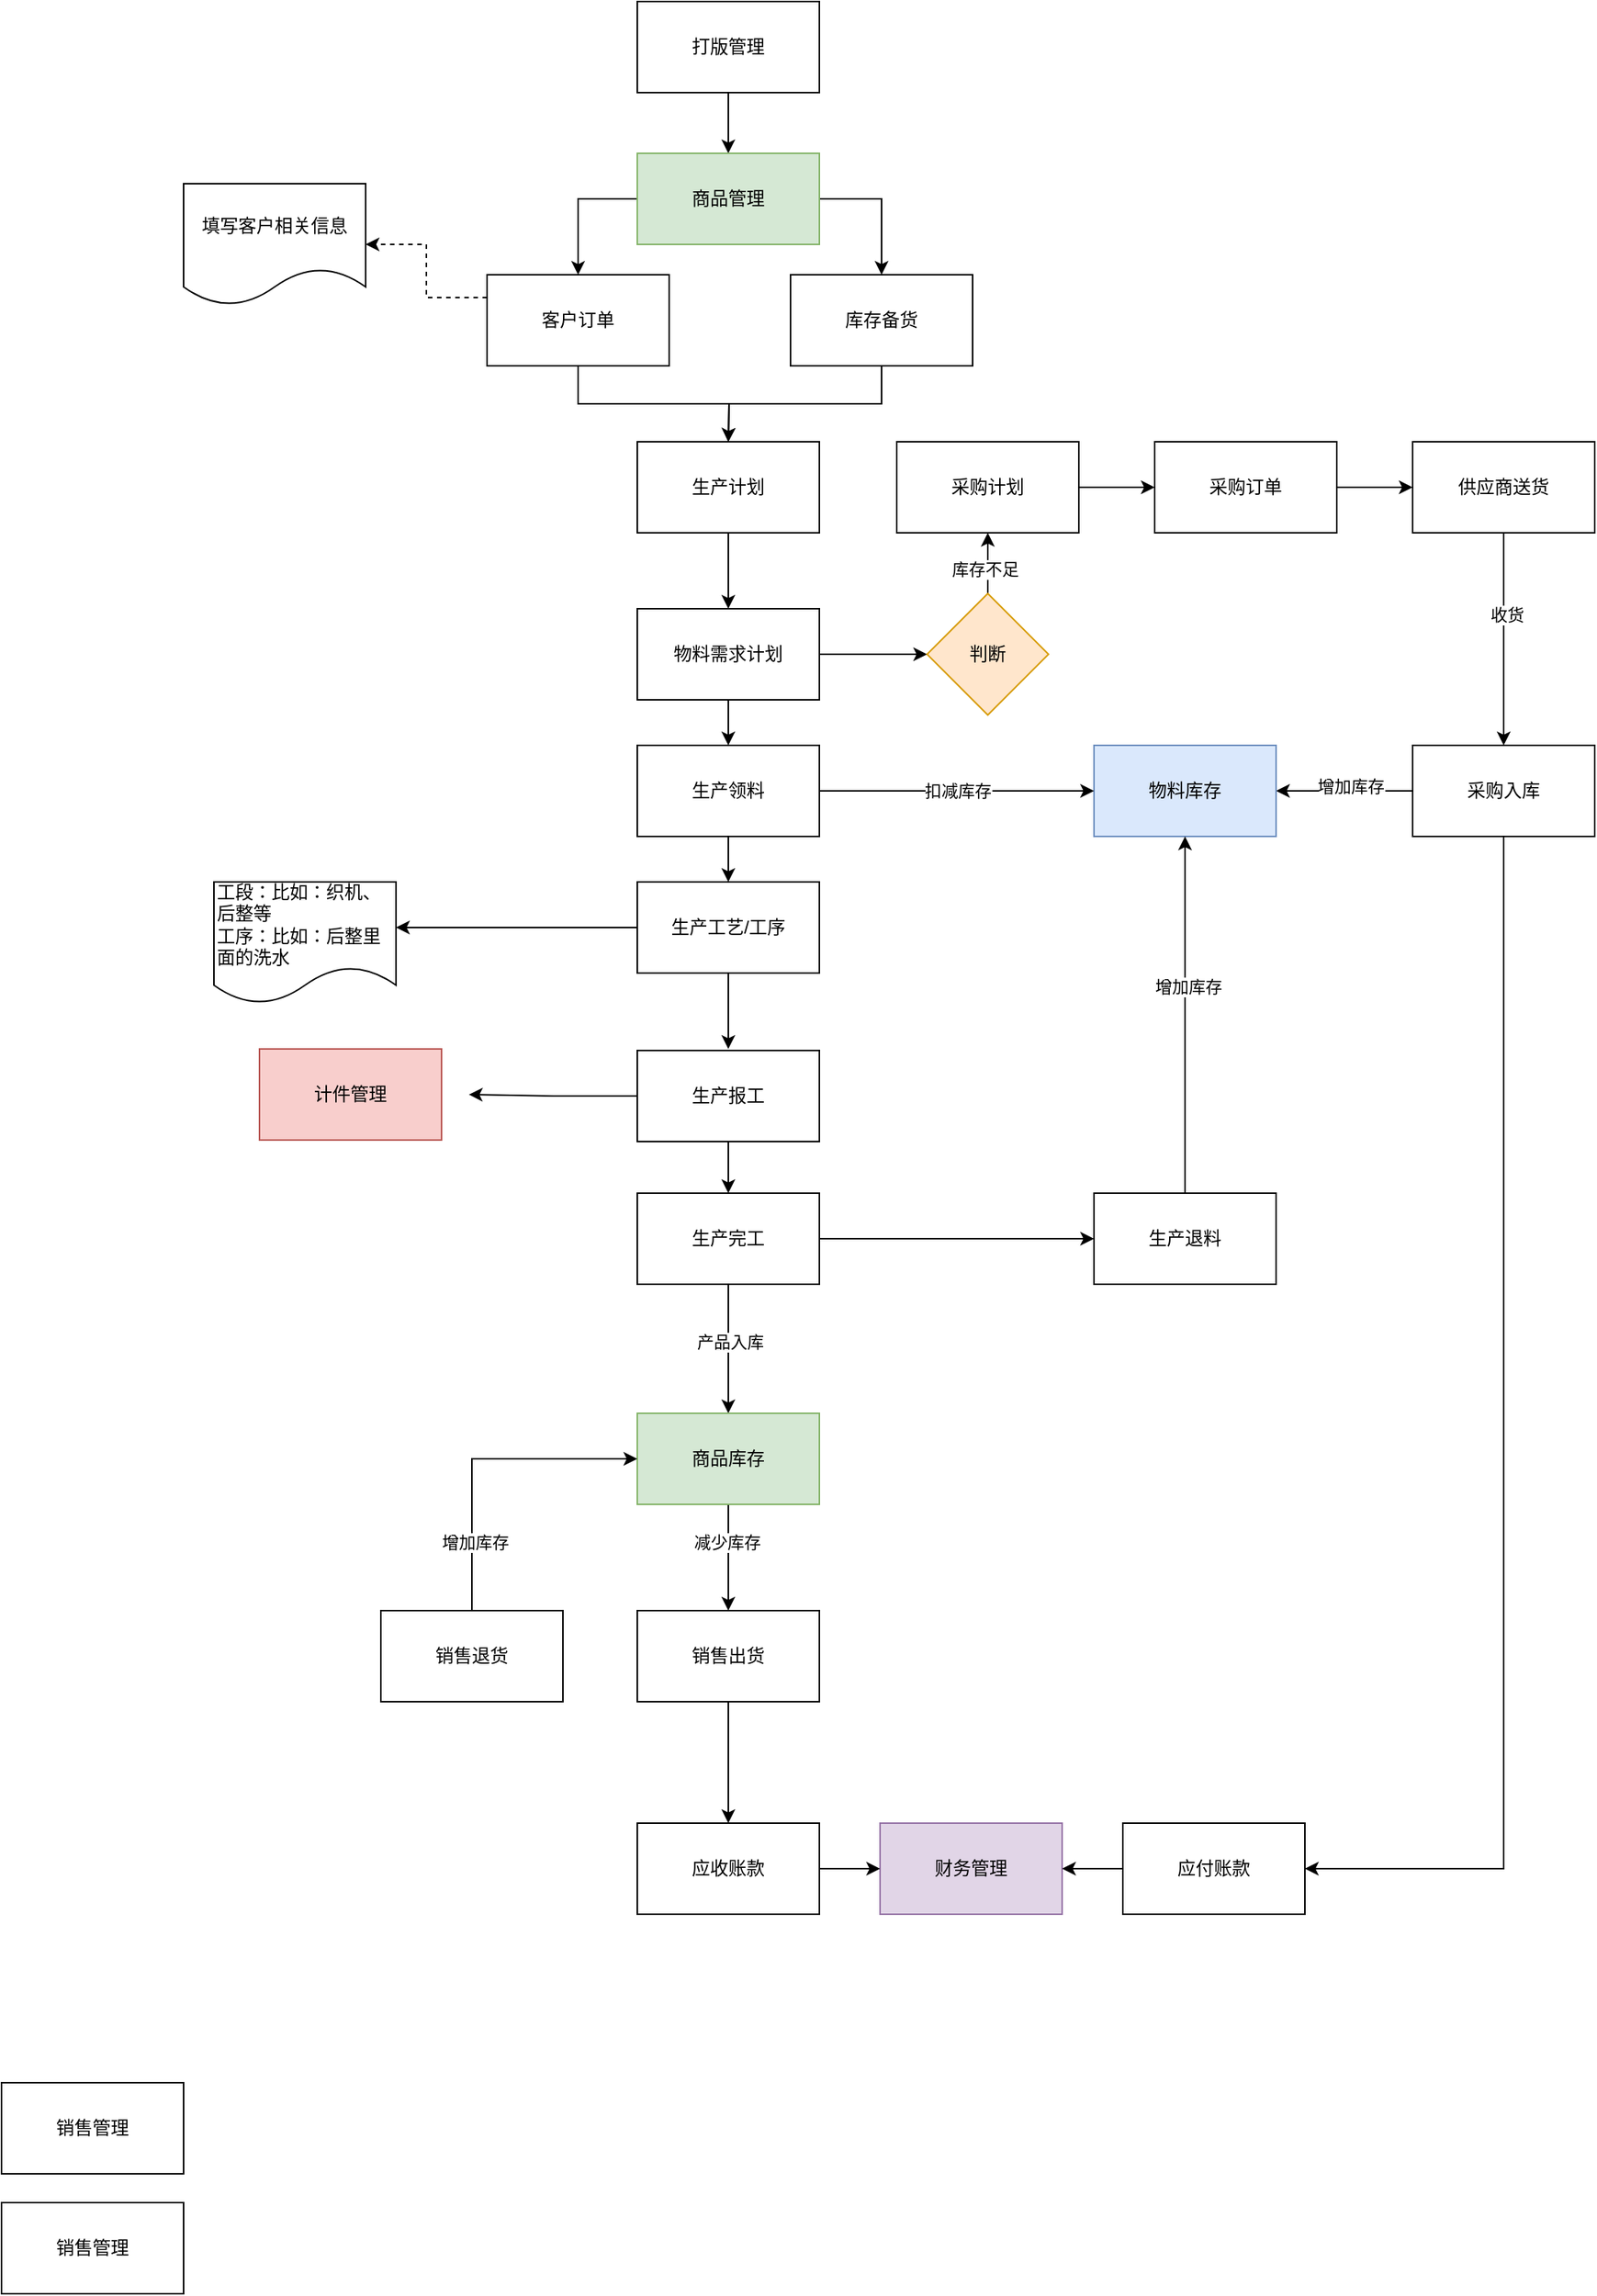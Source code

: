 <mxfile version="22.1.3" type="github">
  <diagram name="第 1 页" id="Rc7vbcMKgigmsploulTY">
    <mxGraphModel dx="2030" dy="1331" grid="1" gridSize="10" guides="1" tooltips="1" connect="1" arrows="1" fold="1" page="1" pageScale="1" pageWidth="1169" pageHeight="827" math="0" shadow="0">
      <root>
        <mxCell id="0" />
        <mxCell id="1" parent="0" />
        <mxCell id="Lha3Aox6nwl4CEfAjd10-51" style="edgeStyle=orthogonalEdgeStyle;rounded=0;orthogonalLoop=1;jettySize=auto;html=1;exitX=0.5;exitY=1;exitDx=0;exitDy=0;" edge="1" parent="1" source="Lha3Aox6nwl4CEfAjd10-46" target="Lha3Aox6nwl4CEfAjd10-47">
          <mxGeometry relative="1" as="geometry" />
        </mxCell>
        <mxCell id="Lha3Aox6nwl4CEfAjd10-46" value="打版管理" style="rounded=0;whiteSpace=wrap;html=1;" vertex="1" parent="1">
          <mxGeometry x="179" y="-130" width="120" height="60" as="geometry" />
        </mxCell>
        <mxCell id="Lha3Aox6nwl4CEfAjd10-53" style="edgeStyle=orthogonalEdgeStyle;rounded=0;orthogonalLoop=1;jettySize=auto;html=1;exitX=0;exitY=0.5;exitDx=0;exitDy=0;entryX=0.5;entryY=0;entryDx=0;entryDy=0;" edge="1" parent="1" source="Lha3Aox6nwl4CEfAjd10-47" target="Lha3Aox6nwl4CEfAjd10-48">
          <mxGeometry relative="1" as="geometry" />
        </mxCell>
        <mxCell id="Lha3Aox6nwl4CEfAjd10-54" style="edgeStyle=orthogonalEdgeStyle;rounded=0;orthogonalLoop=1;jettySize=auto;html=1;exitX=1;exitY=0.5;exitDx=0;exitDy=0;entryX=0.5;entryY=0;entryDx=0;entryDy=0;" edge="1" parent="1" source="Lha3Aox6nwl4CEfAjd10-47" target="Lha3Aox6nwl4CEfAjd10-49">
          <mxGeometry relative="1" as="geometry" />
        </mxCell>
        <mxCell id="Lha3Aox6nwl4CEfAjd10-47" value="商品管理" style="rounded=0;whiteSpace=wrap;html=1;fillColor=#d5e8d4;strokeColor=#82b366;" vertex="1" parent="1">
          <mxGeometry x="179" y="-30" width="120" height="60" as="geometry" />
        </mxCell>
        <mxCell id="Lha3Aox6nwl4CEfAjd10-73" style="edgeStyle=orthogonalEdgeStyle;rounded=0;orthogonalLoop=1;jettySize=auto;html=1;exitX=0;exitY=0.25;exitDx=0;exitDy=0;dashed=1;" edge="1" parent="1" source="Lha3Aox6nwl4CEfAjd10-48" target="Lha3Aox6nwl4CEfAjd10-58">
          <mxGeometry relative="1" as="geometry" />
        </mxCell>
        <mxCell id="Lha3Aox6nwl4CEfAjd10-76" style="edgeStyle=orthogonalEdgeStyle;rounded=0;orthogonalLoop=1;jettySize=auto;html=1;exitX=0.5;exitY=1;exitDx=0;exitDy=0;entryX=0.5;entryY=0;entryDx=0;entryDy=0;" edge="1" parent="1" source="Lha3Aox6nwl4CEfAjd10-48">
          <mxGeometry relative="1" as="geometry">
            <mxPoint x="239" y="160" as="targetPoint" />
          </mxGeometry>
        </mxCell>
        <mxCell id="Lha3Aox6nwl4CEfAjd10-48" value="客户订单" style="rounded=0;whiteSpace=wrap;html=1;" vertex="1" parent="1">
          <mxGeometry x="80" y="50" width="120" height="60" as="geometry" />
        </mxCell>
        <mxCell id="Lha3Aox6nwl4CEfAjd10-56" style="edgeStyle=orthogonalEdgeStyle;rounded=0;orthogonalLoop=1;jettySize=auto;html=1;exitX=0.5;exitY=1;exitDx=0;exitDy=0;entryX=0.5;entryY=0;entryDx=0;entryDy=0;" edge="1" parent="1" source="Lha3Aox6nwl4CEfAjd10-49">
          <mxGeometry relative="1" as="geometry">
            <mxPoint x="239" y="160" as="targetPoint" />
          </mxGeometry>
        </mxCell>
        <mxCell id="Lha3Aox6nwl4CEfAjd10-49" value="库存备货" style="rounded=0;whiteSpace=wrap;html=1;" vertex="1" parent="1">
          <mxGeometry x="280" y="50" width="120" height="60" as="geometry" />
        </mxCell>
        <mxCell id="Lha3Aox6nwl4CEfAjd10-58" value="填写客户相关信息" style="shape=document;whiteSpace=wrap;html=1;boundedLbl=1;" vertex="1" parent="1">
          <mxGeometry x="-120" y="-10" width="120" height="80" as="geometry" />
        </mxCell>
        <mxCell id="Lha3Aox6nwl4CEfAjd10-63" value="财务管理" style="rounded=0;whiteSpace=wrap;html=1;fillColor=#e1d5e7;strokeColor=#9673a6;" vertex="1" parent="1">
          <mxGeometry x="339" y="1070" width="120" height="60" as="geometry" />
        </mxCell>
        <mxCell id="Lha3Aox6nwl4CEfAjd10-66" style="edgeStyle=orthogonalEdgeStyle;rounded=0;orthogonalLoop=1;jettySize=auto;html=1;exitX=1;exitY=0.5;exitDx=0;exitDy=0;entryX=0;entryY=0.5;entryDx=0;entryDy=0;" edge="1" parent="1" source="Lha3Aox6nwl4CEfAjd10-64" target="Lha3Aox6nwl4CEfAjd10-63">
          <mxGeometry relative="1" as="geometry" />
        </mxCell>
        <mxCell id="Lha3Aox6nwl4CEfAjd10-64" value="应收账款" style="rounded=0;whiteSpace=wrap;html=1;" vertex="1" parent="1">
          <mxGeometry x="179" y="1070" width="120" height="60" as="geometry" />
        </mxCell>
        <mxCell id="Lha3Aox6nwl4CEfAjd10-68" style="edgeStyle=orthogonalEdgeStyle;rounded=0;orthogonalLoop=1;jettySize=auto;html=1;exitX=0;exitY=0.5;exitDx=0;exitDy=0;entryX=1;entryY=0.5;entryDx=0;entryDy=0;" edge="1" parent="1" source="Lha3Aox6nwl4CEfAjd10-67" target="Lha3Aox6nwl4CEfAjd10-63">
          <mxGeometry relative="1" as="geometry" />
        </mxCell>
        <mxCell id="Lha3Aox6nwl4CEfAjd10-67" value="应付账款" style="rounded=0;whiteSpace=wrap;html=1;" vertex="1" parent="1">
          <mxGeometry x="499" y="1070" width="120" height="60" as="geometry" />
        </mxCell>
        <mxCell id="Lha3Aox6nwl4CEfAjd10-102" style="edgeStyle=orthogonalEdgeStyle;rounded=0;orthogonalLoop=1;jettySize=auto;html=1;exitX=0.5;exitY=1;exitDx=0;exitDy=0;entryX=0.5;entryY=0;entryDx=0;entryDy=0;" edge="1" parent="1" source="Lha3Aox6nwl4CEfAjd10-98" target="Lha3Aox6nwl4CEfAjd10-99">
          <mxGeometry relative="1" as="geometry" />
        </mxCell>
        <mxCell id="Lha3Aox6nwl4CEfAjd10-98" value="生产计划" style="rounded=0;whiteSpace=wrap;html=1;" vertex="1" parent="1">
          <mxGeometry x="179" y="160" width="120" height="60" as="geometry" />
        </mxCell>
        <mxCell id="Lha3Aox6nwl4CEfAjd10-103" style="edgeStyle=orthogonalEdgeStyle;rounded=0;orthogonalLoop=1;jettySize=auto;html=1;exitX=1;exitY=0.5;exitDx=0;exitDy=0;entryX=0;entryY=0.5;entryDx=0;entryDy=0;" edge="1" parent="1" source="Lha3Aox6nwl4CEfAjd10-99" target="Lha3Aox6nwl4CEfAjd10-101">
          <mxGeometry relative="1" as="geometry" />
        </mxCell>
        <mxCell id="Lha3Aox6nwl4CEfAjd10-126" style="edgeStyle=orthogonalEdgeStyle;rounded=0;orthogonalLoop=1;jettySize=auto;html=1;exitX=0.5;exitY=1;exitDx=0;exitDy=0;entryX=0.5;entryY=0;entryDx=0;entryDy=0;" edge="1" parent="1" source="Lha3Aox6nwl4CEfAjd10-99" target="Lha3Aox6nwl4CEfAjd10-120">
          <mxGeometry relative="1" as="geometry" />
        </mxCell>
        <mxCell id="Lha3Aox6nwl4CEfAjd10-99" value="物料需求计划" style="rounded=0;whiteSpace=wrap;html=1;" vertex="1" parent="1">
          <mxGeometry x="179" y="270" width="120" height="60" as="geometry" />
        </mxCell>
        <mxCell id="Lha3Aox6nwl4CEfAjd10-106" style="edgeStyle=orthogonalEdgeStyle;rounded=0;orthogonalLoop=1;jettySize=auto;html=1;exitX=0.5;exitY=0;exitDx=0;exitDy=0;entryX=0.5;entryY=1;entryDx=0;entryDy=0;" edge="1" parent="1" source="Lha3Aox6nwl4CEfAjd10-101" target="Lha3Aox6nwl4CEfAjd10-105">
          <mxGeometry relative="1" as="geometry" />
        </mxCell>
        <mxCell id="Lha3Aox6nwl4CEfAjd10-107" value="库存不足" style="edgeLabel;html=1;align=center;verticalAlign=middle;resizable=0;points=[];" vertex="1" connectable="0" parent="Lha3Aox6nwl4CEfAjd10-106">
          <mxGeometry x="-0.125" y="2" relative="1" as="geometry">
            <mxPoint y="1" as="offset" />
          </mxGeometry>
        </mxCell>
        <mxCell id="Lha3Aox6nwl4CEfAjd10-101" value="判断" style="rhombus;whiteSpace=wrap;html=1;fillColor=#ffe6cc;strokeColor=#d79b00;" vertex="1" parent="1">
          <mxGeometry x="370" y="260" width="80" height="80" as="geometry" />
        </mxCell>
        <mxCell id="Lha3Aox6nwl4CEfAjd10-114" style="edgeStyle=orthogonalEdgeStyle;rounded=0;orthogonalLoop=1;jettySize=auto;html=1;exitX=1;exitY=0.5;exitDx=0;exitDy=0;entryX=0;entryY=0.5;entryDx=0;entryDy=0;" edge="1" parent="1" source="Lha3Aox6nwl4CEfAjd10-104" target="Lha3Aox6nwl4CEfAjd10-113">
          <mxGeometry relative="1" as="geometry" />
        </mxCell>
        <mxCell id="Lha3Aox6nwl4CEfAjd10-104" value="采购订单" style="rounded=0;whiteSpace=wrap;html=1;" vertex="1" parent="1">
          <mxGeometry x="520" y="160" width="120" height="60" as="geometry" />
        </mxCell>
        <mxCell id="Lha3Aox6nwl4CEfAjd10-108" style="edgeStyle=orthogonalEdgeStyle;rounded=0;orthogonalLoop=1;jettySize=auto;html=1;exitX=1;exitY=0.5;exitDx=0;exitDy=0;entryX=0;entryY=0.5;entryDx=0;entryDy=0;" edge="1" parent="1" source="Lha3Aox6nwl4CEfAjd10-105" target="Lha3Aox6nwl4CEfAjd10-104">
          <mxGeometry relative="1" as="geometry" />
        </mxCell>
        <mxCell id="Lha3Aox6nwl4CEfAjd10-105" value="采购计划" style="rounded=0;whiteSpace=wrap;html=1;" vertex="1" parent="1">
          <mxGeometry x="350" y="160" width="120" height="60" as="geometry" />
        </mxCell>
        <mxCell id="Lha3Aox6nwl4CEfAjd10-116" style="edgeStyle=orthogonalEdgeStyle;rounded=0;orthogonalLoop=1;jettySize=auto;html=1;exitX=0.5;exitY=1;exitDx=0;exitDy=0;entryX=0.5;entryY=0;entryDx=0;entryDy=0;" edge="1" parent="1" source="Lha3Aox6nwl4CEfAjd10-113" target="Lha3Aox6nwl4CEfAjd10-115">
          <mxGeometry relative="1" as="geometry" />
        </mxCell>
        <mxCell id="Lha3Aox6nwl4CEfAjd10-117" value="收货" style="edgeLabel;html=1;align=center;verticalAlign=middle;resizable=0;points=[];" vertex="1" connectable="0" parent="Lha3Aox6nwl4CEfAjd10-116">
          <mxGeometry x="-0.231" y="2" relative="1" as="geometry">
            <mxPoint as="offset" />
          </mxGeometry>
        </mxCell>
        <mxCell id="Lha3Aox6nwl4CEfAjd10-113" value="供应商送货" style="rounded=0;whiteSpace=wrap;html=1;" vertex="1" parent="1">
          <mxGeometry x="690" y="160" width="120" height="60" as="geometry" />
        </mxCell>
        <mxCell id="Lha3Aox6nwl4CEfAjd10-122" style="edgeStyle=orthogonalEdgeStyle;rounded=0;orthogonalLoop=1;jettySize=auto;html=1;exitX=0;exitY=0.5;exitDx=0;exitDy=0;entryX=1;entryY=0.5;entryDx=0;entryDy=0;" edge="1" parent="1" source="Lha3Aox6nwl4CEfAjd10-115" target="Lha3Aox6nwl4CEfAjd10-118">
          <mxGeometry relative="1" as="geometry" />
        </mxCell>
        <mxCell id="Lha3Aox6nwl4CEfAjd10-124" value="增加库存" style="edgeLabel;html=1;align=center;verticalAlign=middle;resizable=0;points=[];" vertex="1" connectable="0" parent="Lha3Aox6nwl4CEfAjd10-122">
          <mxGeometry x="-0.088" y="-3" relative="1" as="geometry">
            <mxPoint as="offset" />
          </mxGeometry>
        </mxCell>
        <mxCell id="Lha3Aox6nwl4CEfAjd10-145" style="edgeStyle=orthogonalEdgeStyle;rounded=0;orthogonalLoop=1;jettySize=auto;html=1;exitX=0.5;exitY=1;exitDx=0;exitDy=0;entryX=1;entryY=0.5;entryDx=0;entryDy=0;" edge="1" parent="1" source="Lha3Aox6nwl4CEfAjd10-115" target="Lha3Aox6nwl4CEfAjd10-67">
          <mxGeometry relative="1" as="geometry" />
        </mxCell>
        <mxCell id="Lha3Aox6nwl4CEfAjd10-115" value="采购入库" style="rounded=0;whiteSpace=wrap;html=1;" vertex="1" parent="1">
          <mxGeometry x="690" y="360" width="120" height="60" as="geometry" />
        </mxCell>
        <mxCell id="Lha3Aox6nwl4CEfAjd10-118" value="物料库存" style="rounded=0;whiteSpace=wrap;html=1;fillColor=#dae8fc;strokeColor=#6c8ebf;" vertex="1" parent="1">
          <mxGeometry x="480" y="360" width="120" height="60" as="geometry" />
        </mxCell>
        <mxCell id="Lha3Aox6nwl4CEfAjd10-121" style="edgeStyle=orthogonalEdgeStyle;rounded=0;orthogonalLoop=1;jettySize=auto;html=1;exitX=1;exitY=0.5;exitDx=0;exitDy=0;entryX=0;entryY=0.5;entryDx=0;entryDy=0;" edge="1" parent="1" source="Lha3Aox6nwl4CEfAjd10-120" target="Lha3Aox6nwl4CEfAjd10-118">
          <mxGeometry relative="1" as="geometry" />
        </mxCell>
        <mxCell id="Lha3Aox6nwl4CEfAjd10-123" value="扣减库存" style="edgeLabel;html=1;align=center;verticalAlign=middle;resizable=0;points=[];" vertex="1" connectable="0" parent="Lha3Aox6nwl4CEfAjd10-121">
          <mxGeometry x="0.005" relative="1" as="geometry">
            <mxPoint as="offset" />
          </mxGeometry>
        </mxCell>
        <mxCell id="Lha3Aox6nwl4CEfAjd10-127" style="edgeStyle=orthogonalEdgeStyle;rounded=0;orthogonalLoop=1;jettySize=auto;html=1;exitX=0.5;exitY=1;exitDx=0;exitDy=0;entryX=0.5;entryY=0;entryDx=0;entryDy=0;" edge="1" parent="1" source="Lha3Aox6nwl4CEfAjd10-120" target="Lha3Aox6nwl4CEfAjd10-125">
          <mxGeometry relative="1" as="geometry" />
        </mxCell>
        <mxCell id="Lha3Aox6nwl4CEfAjd10-120" value="生产领料" style="rounded=0;whiteSpace=wrap;html=1;" vertex="1" parent="1">
          <mxGeometry x="179" y="360" width="120" height="60" as="geometry" />
        </mxCell>
        <mxCell id="Lha3Aox6nwl4CEfAjd10-135" style="edgeStyle=orthogonalEdgeStyle;rounded=0;orthogonalLoop=1;jettySize=auto;html=1;exitX=0.5;exitY=1;exitDx=0;exitDy=0;" edge="1" parent="1" source="Lha3Aox6nwl4CEfAjd10-125">
          <mxGeometry relative="1" as="geometry">
            <mxPoint x="239" y="560" as="targetPoint" />
          </mxGeometry>
        </mxCell>
        <mxCell id="Lha3Aox6nwl4CEfAjd10-153" style="edgeStyle=orthogonalEdgeStyle;rounded=0;orthogonalLoop=1;jettySize=auto;html=1;exitX=0;exitY=0.5;exitDx=0;exitDy=0;" edge="1" parent="1" source="Lha3Aox6nwl4CEfAjd10-125">
          <mxGeometry relative="1" as="geometry">
            <mxPoint x="20" y="480" as="targetPoint" />
          </mxGeometry>
        </mxCell>
        <mxCell id="Lha3Aox6nwl4CEfAjd10-125" value="生产工艺/工序" style="rounded=0;whiteSpace=wrap;html=1;" vertex="1" parent="1">
          <mxGeometry x="179" y="450" width="120" height="60" as="geometry" />
        </mxCell>
        <mxCell id="Lha3Aox6nwl4CEfAjd10-128" style="edgeStyle=orthogonalEdgeStyle;rounded=0;orthogonalLoop=1;jettySize=auto;html=1;exitX=0.5;exitY=1;exitDx=0;exitDy=0;entryX=0.5;entryY=0;entryDx=0;entryDy=0;" edge="1" parent="1" source="Lha3Aox6nwl4CEfAjd10-130" target="Lha3Aox6nwl4CEfAjd10-132">
          <mxGeometry relative="1" as="geometry" />
        </mxCell>
        <mxCell id="Lha3Aox6nwl4CEfAjd10-129" style="edgeStyle=orthogonalEdgeStyle;rounded=0;orthogonalLoop=1;jettySize=auto;html=1;exitX=0;exitY=0.5;exitDx=0;exitDy=0;entryX=1;entryY=0.5;entryDx=0;entryDy=0;" edge="1" parent="1" source="Lha3Aox6nwl4CEfAjd10-130">
          <mxGeometry relative="1" as="geometry">
            <mxPoint x="68" y="590" as="targetPoint" />
          </mxGeometry>
        </mxCell>
        <mxCell id="Lha3Aox6nwl4CEfAjd10-130" value="生产报工" style="rounded=0;whiteSpace=wrap;html=1;" vertex="1" parent="1">
          <mxGeometry x="179" y="561" width="120" height="60" as="geometry" />
        </mxCell>
        <mxCell id="Lha3Aox6nwl4CEfAjd10-131" style="edgeStyle=orthogonalEdgeStyle;rounded=0;orthogonalLoop=1;jettySize=auto;html=1;exitX=1;exitY=0.5;exitDx=0;exitDy=0;entryX=0;entryY=0.5;entryDx=0;entryDy=0;" edge="1" parent="1" source="Lha3Aox6nwl4CEfAjd10-132" target="Lha3Aox6nwl4CEfAjd10-133">
          <mxGeometry relative="1" as="geometry" />
        </mxCell>
        <mxCell id="Lha3Aox6nwl4CEfAjd10-139" style="edgeStyle=orthogonalEdgeStyle;rounded=0;orthogonalLoop=1;jettySize=auto;html=1;exitX=0.5;exitY=1;exitDx=0;exitDy=0;entryX=0.5;entryY=0;entryDx=0;entryDy=0;" edge="1" parent="1" source="Lha3Aox6nwl4CEfAjd10-132" target="Lha3Aox6nwl4CEfAjd10-138">
          <mxGeometry relative="1" as="geometry" />
        </mxCell>
        <mxCell id="Lha3Aox6nwl4CEfAjd10-140" value="产品入库" style="edgeLabel;html=1;align=center;verticalAlign=middle;resizable=0;points=[];" vertex="1" connectable="0" parent="Lha3Aox6nwl4CEfAjd10-139">
          <mxGeometry x="-0.113" y="1" relative="1" as="geometry">
            <mxPoint as="offset" />
          </mxGeometry>
        </mxCell>
        <mxCell id="Lha3Aox6nwl4CEfAjd10-132" value="生产完工" style="rounded=0;whiteSpace=wrap;html=1;" vertex="1" parent="1">
          <mxGeometry x="179" y="655" width="120" height="60" as="geometry" />
        </mxCell>
        <mxCell id="Lha3Aox6nwl4CEfAjd10-136" style="edgeStyle=orthogonalEdgeStyle;rounded=0;orthogonalLoop=1;jettySize=auto;html=1;exitX=0.5;exitY=0;exitDx=0;exitDy=0;entryX=0.5;entryY=1;entryDx=0;entryDy=0;" edge="1" parent="1" source="Lha3Aox6nwl4CEfAjd10-133" target="Lha3Aox6nwl4CEfAjd10-118">
          <mxGeometry relative="1" as="geometry" />
        </mxCell>
        <mxCell id="Lha3Aox6nwl4CEfAjd10-137" value="增加库存" style="edgeLabel;html=1;align=center;verticalAlign=middle;resizable=0;points=[];" vertex="1" connectable="0" parent="Lha3Aox6nwl4CEfAjd10-136">
          <mxGeometry x="0.158" y="-2" relative="1" as="geometry">
            <mxPoint as="offset" />
          </mxGeometry>
        </mxCell>
        <mxCell id="Lha3Aox6nwl4CEfAjd10-133" value="生产退料" style="rounded=0;whiteSpace=wrap;html=1;" vertex="1" parent="1">
          <mxGeometry x="480" y="655" width="120" height="60" as="geometry" />
        </mxCell>
        <mxCell id="Lha3Aox6nwl4CEfAjd10-134" value="计件管理" style="rounded=0;whiteSpace=wrap;html=1;fillColor=#f8cecc;strokeColor=#b85450;" vertex="1" parent="1">
          <mxGeometry x="-70" y="560" width="120" height="60" as="geometry" />
        </mxCell>
        <mxCell id="Lha3Aox6nwl4CEfAjd10-142" style="edgeStyle=orthogonalEdgeStyle;rounded=0;orthogonalLoop=1;jettySize=auto;html=1;exitX=0.5;exitY=1;exitDx=0;exitDy=0;entryX=0.5;entryY=0;entryDx=0;entryDy=0;" edge="1" parent="1" source="Lha3Aox6nwl4CEfAjd10-138" target="Lha3Aox6nwl4CEfAjd10-141">
          <mxGeometry relative="1" as="geometry" />
        </mxCell>
        <mxCell id="Lha3Aox6nwl4CEfAjd10-143" value="减少库存" style="edgeLabel;html=1;align=center;verticalAlign=middle;resizable=0;points=[];" vertex="1" connectable="0" parent="Lha3Aox6nwl4CEfAjd10-142">
          <mxGeometry x="-0.283" y="-1" relative="1" as="geometry">
            <mxPoint as="offset" />
          </mxGeometry>
        </mxCell>
        <mxCell id="Lha3Aox6nwl4CEfAjd10-138" value="商品库存" style="rounded=0;whiteSpace=wrap;html=1;fillColor=#d5e8d4;strokeColor=#82b366;" vertex="1" parent="1">
          <mxGeometry x="179" y="800" width="120" height="60" as="geometry" />
        </mxCell>
        <mxCell id="Lha3Aox6nwl4CEfAjd10-144" style="edgeStyle=orthogonalEdgeStyle;rounded=0;orthogonalLoop=1;jettySize=auto;html=1;exitX=0.5;exitY=1;exitDx=0;exitDy=0;entryX=0.5;entryY=0;entryDx=0;entryDy=0;" edge="1" parent="1" source="Lha3Aox6nwl4CEfAjd10-141" target="Lha3Aox6nwl4CEfAjd10-64">
          <mxGeometry relative="1" as="geometry" />
        </mxCell>
        <mxCell id="Lha3Aox6nwl4CEfAjd10-141" value="销售出货" style="rounded=0;whiteSpace=wrap;html=1;" vertex="1" parent="1">
          <mxGeometry x="179" y="930" width="120" height="60" as="geometry" />
        </mxCell>
        <mxCell id="Lha3Aox6nwl4CEfAjd10-149" style="edgeStyle=orthogonalEdgeStyle;rounded=0;orthogonalLoop=1;jettySize=auto;html=1;exitX=0.5;exitY=0;exitDx=0;exitDy=0;entryX=0;entryY=0.5;entryDx=0;entryDy=0;" edge="1" parent="1" source="Lha3Aox6nwl4CEfAjd10-147" target="Lha3Aox6nwl4CEfAjd10-138">
          <mxGeometry relative="1" as="geometry" />
        </mxCell>
        <mxCell id="Lha3Aox6nwl4CEfAjd10-150" value="增加库存" style="edgeLabel;html=1;align=center;verticalAlign=middle;resizable=0;points=[];" vertex="1" connectable="0" parent="Lha3Aox6nwl4CEfAjd10-149">
          <mxGeometry x="-0.568" y="-2" relative="1" as="geometry">
            <mxPoint as="offset" />
          </mxGeometry>
        </mxCell>
        <mxCell id="Lha3Aox6nwl4CEfAjd10-147" value="销售退货" style="rounded=0;whiteSpace=wrap;html=1;" vertex="1" parent="1">
          <mxGeometry x="10" y="930" width="120" height="60" as="geometry" />
        </mxCell>
        <mxCell id="Lha3Aox6nwl4CEfAjd10-151" value="销售管理" style="rounded=0;whiteSpace=wrap;html=1;" vertex="1" parent="1">
          <mxGeometry x="-240" y="1241" width="120" height="60" as="geometry" />
        </mxCell>
        <mxCell id="Lha3Aox6nwl4CEfAjd10-152" value="销售管理" style="rounded=0;whiteSpace=wrap;html=1;" vertex="1" parent="1">
          <mxGeometry x="-240" y="1320" width="120" height="60" as="geometry" />
        </mxCell>
        <mxCell id="Lha3Aox6nwl4CEfAjd10-155" value="工段：比如：织机、后整等&lt;br&gt;工序：比如：后整里面的洗水" style="shape=document;whiteSpace=wrap;html=1;boundedLbl=1;align=left;" vertex="1" parent="1">
          <mxGeometry x="-100" y="450" width="120" height="80" as="geometry" />
        </mxCell>
      </root>
    </mxGraphModel>
  </diagram>
</mxfile>
